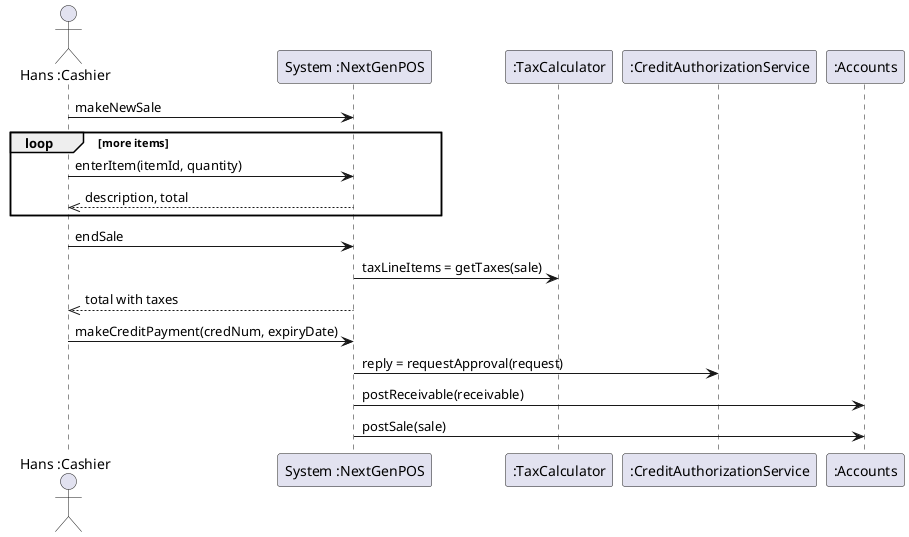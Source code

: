 @startuml ssd-example

actor "Hans :Cashier" as Cashier
participant "System :NextGenPOS" as System
participant ":TaxCalculator" as TC
participant ":CreditAuthorizationService" as CAS
participant ":Accounts" as Accs

Cashier -> System : makeNewSale
loop more items
    Cashier -> System : enterItem(itemId, quantity)
    System -->> Cashier : description, total
end
Cashier -> System : endSale
System -> TC : taxLineItems = getTaxes(sale)
System -->> Cashier : total with taxes
Cashier -> System : makeCreditPayment(credNum, expiryDate)
System -> CAS : reply = requestApproval(request)
System -> Accs : postReceivable(receivable)
System -> Accs : postSale(sale)

@enduml